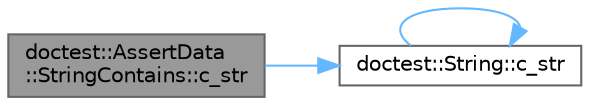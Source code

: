 digraph "doctest::AssertData::StringContains::c_str"
{
 // LATEX_PDF_SIZE
  bgcolor="transparent";
  edge [fontname=Helvetica,fontsize=10,labelfontname=Helvetica,labelfontsize=10];
  node [fontname=Helvetica,fontsize=10,shape=box,height=0.2,width=0.4];
  rankdir="LR";
  Node1 [id="Node000001",label="doctest::AssertData\l::StringContains::c_str",height=0.2,width=0.4,color="gray40", fillcolor="grey60", style="filled", fontcolor="black",tooltip=" "];
  Node1 -> Node2 [id="edge1_Node000001_Node000002",color="steelblue1",style="solid",tooltip=" "];
  Node2 [id="Node000002",label="doctest::String::c_str",height=0.2,width=0.4,color="grey40", fillcolor="white", style="filled",URL="$classdoctest_1_1_string.html#a59fcdcf1abd7d66572158049c1b4a8c0",tooltip=" "];
  Node2 -> Node2 [id="edge2_Node000002_Node000002",color="steelblue1",style="solid",tooltip=" "];
}
